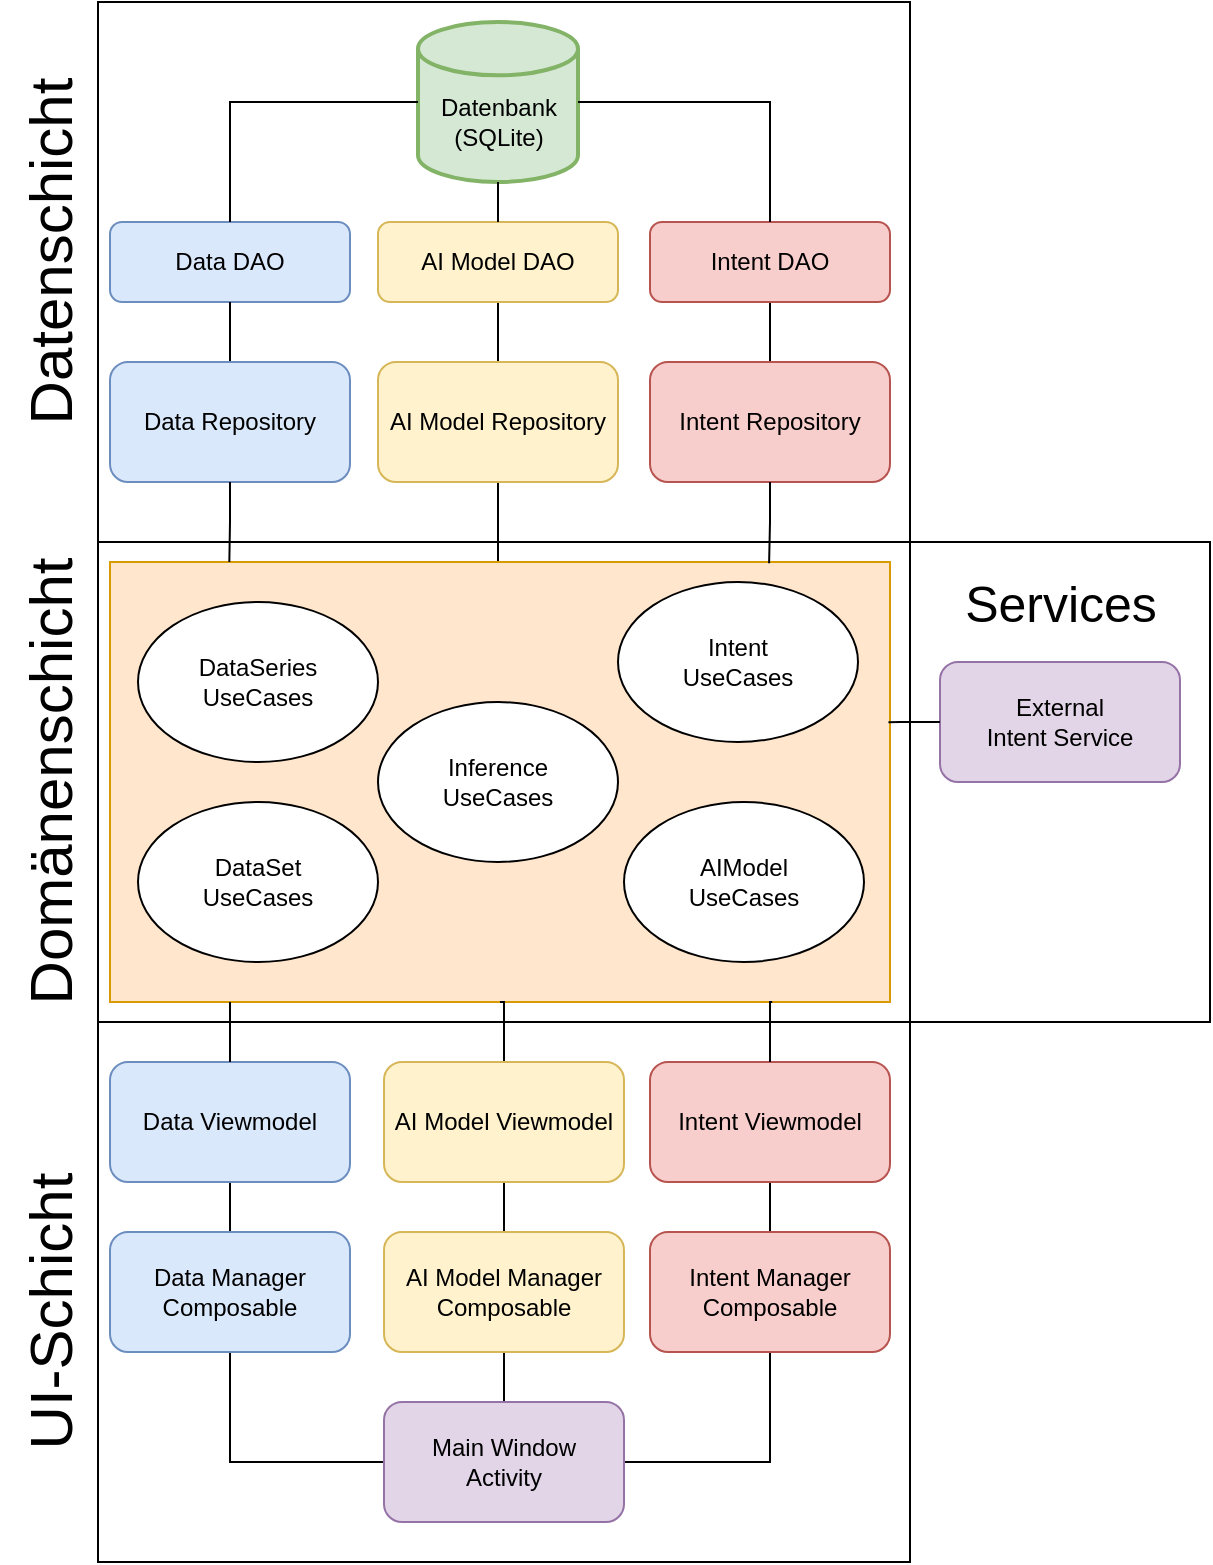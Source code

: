 <mxfile version="26.0.6">
  <diagram name="Seite-1" id="zSyLUAe6KpHAuvgjGnL1">
    <mxGraphModel dx="1670" dy="963" grid="1" gridSize="10" guides="1" tooltips="1" connect="1" arrows="1" fold="1" page="1" pageScale="1" pageWidth="827" pageHeight="1169" math="0" shadow="0">
      <root>
        <mxCell id="0" />
        <mxCell id="1" parent="0" />
        <mxCell id="cyqcqpIjecA0Tk87dEvY-46" value="" style="rounded=0;whiteSpace=wrap;html=1;" vertex="1" parent="1">
          <mxGeometry x="214" y="320" width="406" height="240" as="geometry" />
        </mxCell>
        <mxCell id="cyqcqpIjecA0Tk87dEvY-1" value="" style="rounded=0;whiteSpace=wrap;html=1;" vertex="1" parent="1">
          <mxGeometry x="214" y="50" width="406" height="270" as="geometry" />
        </mxCell>
        <mxCell id="cyqcqpIjecA0Tk87dEvY-2" value="&lt;font style=&quot;font-size: 30px;&quot;&gt;Datenschicht&lt;/font&gt;" style="text;html=1;align=center;verticalAlign=middle;resizable=0;points=[];autosize=1;strokeColor=none;fillColor=none;rotation=-90;" vertex="1" parent="1">
          <mxGeometry x="90" y="150" width="200" height="50" as="geometry" />
        </mxCell>
        <mxCell id="cyqcqpIjecA0Tk87dEvY-4" value="" style="strokeWidth=2;html=1;shape=mxgraph.flowchart.database;whiteSpace=wrap;fillColor=#d5e8d4;strokeColor=#82b366;" vertex="1" parent="1">
          <mxGeometry x="374" y="60" width="80" height="80" as="geometry" />
        </mxCell>
        <mxCell id="cyqcqpIjecA0Tk87dEvY-5" value="&lt;div&gt;Datenbank&lt;/div&gt;&lt;div&gt;(SQLite)&lt;br&gt;&lt;/div&gt;" style="text;html=1;align=center;verticalAlign=middle;resizable=0;points=[];autosize=1;strokeColor=none;fillColor=none;" vertex="1" parent="1">
          <mxGeometry x="374" y="90" width="80" height="40" as="geometry" />
        </mxCell>
        <mxCell id="cyqcqpIjecA0Tk87dEvY-9" value="Data DAO" style="rounded=1;whiteSpace=wrap;html=1;fillColor=#dae8fc;strokeColor=#6c8ebf;" vertex="1" parent="1">
          <mxGeometry x="220" y="160" width="120" height="40" as="geometry" />
        </mxCell>
        <mxCell id="cyqcqpIjecA0Tk87dEvY-22" style="edgeStyle=orthogonalEdgeStyle;rounded=0;orthogonalLoop=1;jettySize=auto;html=1;endArrow=none;endFill=0;" edge="1" parent="1" source="cyqcqpIjecA0Tk87dEvY-11" target="cyqcqpIjecA0Tk87dEvY-9">
          <mxGeometry relative="1" as="geometry" />
        </mxCell>
        <mxCell id="cyqcqpIjecA0Tk87dEvY-11" value="Data Repository" style="rounded=1;whiteSpace=wrap;html=1;fillColor=#dae8fc;strokeColor=#6c8ebf;" vertex="1" parent="1">
          <mxGeometry x="220" y="230" width="120" height="60" as="geometry" />
        </mxCell>
        <mxCell id="cyqcqpIjecA0Tk87dEvY-23" style="edgeStyle=orthogonalEdgeStyle;rounded=0;orthogonalLoop=1;jettySize=auto;html=1;endArrow=none;endFill=0;" edge="1" parent="1" source="cyqcqpIjecA0Tk87dEvY-14" target="cyqcqpIjecA0Tk87dEvY-16">
          <mxGeometry relative="1" as="geometry" />
        </mxCell>
        <mxCell id="cyqcqpIjecA0Tk87dEvY-52" style="edgeStyle=orthogonalEdgeStyle;rounded=0;orthogonalLoop=1;jettySize=auto;html=1;entryX=0.5;entryY=0;entryDx=0;entryDy=0;endArrow=none;endFill=0;" edge="1" parent="1" source="cyqcqpIjecA0Tk87dEvY-14" target="cyqcqpIjecA0Tk87dEvY-26">
          <mxGeometry relative="1" as="geometry">
            <Array as="points">
              <mxPoint x="414" y="330" />
            </Array>
          </mxGeometry>
        </mxCell>
        <mxCell id="cyqcqpIjecA0Tk87dEvY-14" value="AI Model Repository" style="rounded=1;whiteSpace=wrap;html=1;fillColor=#fff2cc;strokeColor=#d6b656;" vertex="1" parent="1">
          <mxGeometry x="354" y="230" width="120" height="60" as="geometry" />
        </mxCell>
        <mxCell id="cyqcqpIjecA0Tk87dEvY-24" style="edgeStyle=orthogonalEdgeStyle;rounded=0;orthogonalLoop=1;jettySize=auto;html=1;endArrow=none;endFill=0;" edge="1" parent="1" source="cyqcqpIjecA0Tk87dEvY-15" target="cyqcqpIjecA0Tk87dEvY-17">
          <mxGeometry relative="1" as="geometry" />
        </mxCell>
        <mxCell id="cyqcqpIjecA0Tk87dEvY-15" value="Intent Repository" style="rounded=1;whiteSpace=wrap;html=1;fillColor=#f8cecc;strokeColor=#b85450;" vertex="1" parent="1">
          <mxGeometry x="490" y="230" width="120" height="60" as="geometry" />
        </mxCell>
        <mxCell id="cyqcqpIjecA0Tk87dEvY-16" value="AI Model DAO" style="rounded=1;whiteSpace=wrap;html=1;fillColor=#fff2cc;strokeColor=#d6b656;" vertex="1" parent="1">
          <mxGeometry x="354" y="160" width="120" height="40" as="geometry" />
        </mxCell>
        <mxCell id="cyqcqpIjecA0Tk87dEvY-17" value="Intent DAO" style="rounded=1;whiteSpace=wrap;html=1;fillColor=#f8cecc;strokeColor=#b85450;" vertex="1" parent="1">
          <mxGeometry x="490" y="160" width="120" height="40" as="geometry" />
        </mxCell>
        <mxCell id="cyqcqpIjecA0Tk87dEvY-18" style="edgeStyle=orthogonalEdgeStyle;rounded=0;orthogonalLoop=1;jettySize=auto;html=1;entryX=0.5;entryY=1;entryDx=0;entryDy=0;entryPerimeter=0;endArrow=none;endFill=0;" edge="1" parent="1" source="cyqcqpIjecA0Tk87dEvY-16" target="cyqcqpIjecA0Tk87dEvY-4">
          <mxGeometry relative="1" as="geometry" />
        </mxCell>
        <mxCell id="cyqcqpIjecA0Tk87dEvY-19" style="edgeStyle=orthogonalEdgeStyle;rounded=0;orthogonalLoop=1;jettySize=auto;html=1;entryX=0;entryY=0.5;entryDx=0;entryDy=0;entryPerimeter=0;endArrow=none;endFill=0;" edge="1" parent="1" source="cyqcqpIjecA0Tk87dEvY-9" target="cyqcqpIjecA0Tk87dEvY-4">
          <mxGeometry relative="1" as="geometry">
            <mxPoint x="340" y="105" as="targetPoint" />
            <Array as="points">
              <mxPoint x="280" y="100" />
            </Array>
          </mxGeometry>
        </mxCell>
        <mxCell id="cyqcqpIjecA0Tk87dEvY-20" style="edgeStyle=orthogonalEdgeStyle;rounded=0;orthogonalLoop=1;jettySize=auto;html=1;entryX=1;entryY=0.5;entryDx=0;entryDy=0;entryPerimeter=0;endArrow=none;endFill=0;" edge="1" parent="1" source="cyqcqpIjecA0Tk87dEvY-17" target="cyqcqpIjecA0Tk87dEvY-4">
          <mxGeometry relative="1" as="geometry">
            <Array as="points">
              <mxPoint x="550" y="100" />
            </Array>
          </mxGeometry>
        </mxCell>
        <mxCell id="cyqcqpIjecA0Tk87dEvY-26" value="" style="rounded=0;whiteSpace=wrap;html=1;fillColor=#ffe6cc;strokeColor=#d79b00;" vertex="1" parent="1">
          <mxGeometry x="220" y="330" width="390" height="220" as="geometry" />
        </mxCell>
        <mxCell id="cyqcqpIjecA0Tk87dEvY-27" value="&lt;font style=&quot;font-size: 30px;&quot;&gt;Domänenschicht&lt;/font&gt;" style="text;html=1;align=center;verticalAlign=middle;resizable=0;points=[];autosize=1;strokeColor=none;fillColor=none;rotation=-90;" vertex="1" parent="1">
          <mxGeometry x="65" y="415" width="250" height="50" as="geometry" />
        </mxCell>
        <mxCell id="cyqcqpIjecA0Tk87dEvY-35" value="" style="rounded=0;whiteSpace=wrap;html=1;" vertex="1" parent="1">
          <mxGeometry x="214" y="560" width="406" height="270" as="geometry" />
        </mxCell>
        <mxCell id="cyqcqpIjecA0Tk87dEvY-36" value="&lt;font style=&quot;font-size: 30px;&quot;&gt;UI-Schicht&lt;/font&gt;" style="text;html=1;align=center;verticalAlign=middle;resizable=0;points=[];autosize=1;strokeColor=none;fillColor=none;rotation=-90;" vertex="1" parent="1">
          <mxGeometry x="110" y="680" width="160" height="50" as="geometry" />
        </mxCell>
        <mxCell id="cyqcqpIjecA0Tk87dEvY-37" value="&lt;div&gt;DataSeries&lt;/div&gt;&lt;div&gt;UseCases&lt;/div&gt;" style="ellipse;whiteSpace=wrap;html=1;" vertex="1" parent="1">
          <mxGeometry x="234" y="350" width="120" height="80" as="geometry" />
        </mxCell>
        <mxCell id="cyqcqpIjecA0Tk87dEvY-38" value="&lt;div&gt;DataSet&lt;/div&gt;&lt;div&gt;UseCases&lt;/div&gt;" style="ellipse;whiteSpace=wrap;html=1;" vertex="1" parent="1">
          <mxGeometry x="234" y="450" width="120" height="80" as="geometry" />
        </mxCell>
        <mxCell id="cyqcqpIjecA0Tk87dEvY-39" value="&lt;div&gt;Inference&lt;/div&gt;&lt;div&gt;UseCases&lt;/div&gt;" style="ellipse;whiteSpace=wrap;html=1;" vertex="1" parent="1">
          <mxGeometry x="354" y="400" width="120" height="80" as="geometry" />
        </mxCell>
        <mxCell id="cyqcqpIjecA0Tk87dEvY-40" value="&lt;div&gt;Intent&lt;/div&gt;&lt;div&gt;UseCases&lt;/div&gt;" style="ellipse;whiteSpace=wrap;html=1;" vertex="1" parent="1">
          <mxGeometry x="474" y="340" width="120" height="80" as="geometry" />
        </mxCell>
        <mxCell id="cyqcqpIjecA0Tk87dEvY-41" value="&lt;div&gt;AIModel&lt;/div&gt;&lt;div&gt;UseCases&lt;/div&gt;" style="ellipse;whiteSpace=wrap;html=1;" vertex="1" parent="1">
          <mxGeometry x="477" y="450" width="120" height="80" as="geometry" />
        </mxCell>
        <mxCell id="cyqcqpIjecA0Tk87dEvY-58" style="edgeStyle=orthogonalEdgeStyle;rounded=0;orthogonalLoop=1;jettySize=auto;html=1;endArrow=none;endFill=0;" edge="1" parent="1" source="cyqcqpIjecA0Tk87dEvY-43" target="cyqcqpIjecA0Tk87dEvY-54">
          <mxGeometry relative="1" as="geometry" />
        </mxCell>
        <mxCell id="cyqcqpIjecA0Tk87dEvY-43" value="Data Viewmodel" style="rounded=1;whiteSpace=wrap;html=1;fillColor=#dae8fc;strokeColor=#6c8ebf;" vertex="1" parent="1">
          <mxGeometry x="220" y="580" width="120" height="60" as="geometry" />
        </mxCell>
        <mxCell id="cyqcqpIjecA0Tk87dEvY-49" style="edgeStyle=orthogonalEdgeStyle;rounded=0;orthogonalLoop=1;jettySize=auto;html=1;entryX=0.5;entryY=1;entryDx=0;entryDy=0;endArrow=none;endFill=0;" edge="1" parent="1" source="cyqcqpIjecA0Tk87dEvY-44" target="cyqcqpIjecA0Tk87dEvY-26">
          <mxGeometry relative="1" as="geometry">
            <Array as="points">
              <mxPoint x="417" y="550" />
            </Array>
          </mxGeometry>
        </mxCell>
        <mxCell id="cyqcqpIjecA0Tk87dEvY-59" style="edgeStyle=orthogonalEdgeStyle;rounded=0;orthogonalLoop=1;jettySize=auto;html=1;endArrow=none;endFill=0;" edge="1" parent="1" source="cyqcqpIjecA0Tk87dEvY-44" target="cyqcqpIjecA0Tk87dEvY-55">
          <mxGeometry relative="1" as="geometry" />
        </mxCell>
        <mxCell id="cyqcqpIjecA0Tk87dEvY-44" value="AI Model Viewmodel" style="rounded=1;whiteSpace=wrap;html=1;fillColor=#fff2cc;strokeColor=#d6b656;" vertex="1" parent="1">
          <mxGeometry x="357" y="580" width="120" height="60" as="geometry" />
        </mxCell>
        <mxCell id="cyqcqpIjecA0Tk87dEvY-60" style="edgeStyle=orthogonalEdgeStyle;rounded=0;orthogonalLoop=1;jettySize=auto;html=1;endArrow=none;endFill=0;" edge="1" parent="1" source="cyqcqpIjecA0Tk87dEvY-45" target="cyqcqpIjecA0Tk87dEvY-56">
          <mxGeometry relative="1" as="geometry" />
        </mxCell>
        <mxCell id="cyqcqpIjecA0Tk87dEvY-45" value="Intent Viewmodel" style="rounded=1;whiteSpace=wrap;html=1;fillColor=#f8cecc;strokeColor=#b85450;" vertex="1" parent="1">
          <mxGeometry x="490" y="580" width="120" height="60" as="geometry" />
        </mxCell>
        <mxCell id="cyqcqpIjecA0Tk87dEvY-48" style="edgeStyle=orthogonalEdgeStyle;rounded=0;orthogonalLoop=1;jettySize=auto;html=1;endArrow=none;endFill=0;" edge="1" parent="1" source="cyqcqpIjecA0Tk87dEvY-43">
          <mxGeometry relative="1" as="geometry">
            <mxPoint x="280" y="550" as="targetPoint" />
          </mxGeometry>
        </mxCell>
        <mxCell id="cyqcqpIjecA0Tk87dEvY-50" style="edgeStyle=orthogonalEdgeStyle;rounded=0;orthogonalLoop=1;jettySize=auto;html=1;entryX=0.849;entryY=1;entryDx=0;entryDy=0;entryPerimeter=0;endArrow=none;endFill=0;" edge="1" parent="1" source="cyqcqpIjecA0Tk87dEvY-45" target="cyqcqpIjecA0Tk87dEvY-26">
          <mxGeometry relative="1" as="geometry">
            <Array as="points">
              <mxPoint x="550" y="550" />
            </Array>
          </mxGeometry>
        </mxCell>
        <mxCell id="cyqcqpIjecA0Tk87dEvY-51" style="edgeStyle=orthogonalEdgeStyle;rounded=0;orthogonalLoop=1;jettySize=auto;html=1;entryX=0.845;entryY=0.003;entryDx=0;entryDy=0;entryPerimeter=0;endArrow=none;endFill=0;" edge="1" parent="1" source="cyqcqpIjecA0Tk87dEvY-15" target="cyqcqpIjecA0Tk87dEvY-26">
          <mxGeometry relative="1" as="geometry" />
        </mxCell>
        <mxCell id="cyqcqpIjecA0Tk87dEvY-53" style="edgeStyle=orthogonalEdgeStyle;rounded=0;orthogonalLoop=1;jettySize=auto;html=1;entryX=0.153;entryY=0;entryDx=0;entryDy=0;entryPerimeter=0;endArrow=none;endFill=0;" edge="1" parent="1" source="cyqcqpIjecA0Tk87dEvY-11" target="cyqcqpIjecA0Tk87dEvY-26">
          <mxGeometry relative="1" as="geometry" />
        </mxCell>
        <mxCell id="cyqcqpIjecA0Tk87dEvY-63" style="edgeStyle=orthogonalEdgeStyle;rounded=0;orthogonalLoop=1;jettySize=auto;html=1;entryX=0;entryY=0.5;entryDx=0;entryDy=0;endArrow=none;endFill=0;" edge="1" parent="1" source="cyqcqpIjecA0Tk87dEvY-54" target="cyqcqpIjecA0Tk87dEvY-57">
          <mxGeometry relative="1" as="geometry">
            <Array as="points">
              <mxPoint x="280" y="780" />
            </Array>
          </mxGeometry>
        </mxCell>
        <mxCell id="cyqcqpIjecA0Tk87dEvY-54" value="&lt;div&gt;Data Manager &lt;br&gt;&lt;/div&gt;&lt;div&gt;Composable&lt;br&gt;&lt;/div&gt;" style="rounded=1;whiteSpace=wrap;html=1;fillColor=#dae8fc;strokeColor=#6c8ebf;" vertex="1" parent="1">
          <mxGeometry x="220" y="665" width="120" height="60" as="geometry" />
        </mxCell>
        <mxCell id="cyqcqpIjecA0Tk87dEvY-62" style="edgeStyle=orthogonalEdgeStyle;rounded=0;orthogonalLoop=1;jettySize=auto;html=1;entryX=0.5;entryY=0;entryDx=0;entryDy=0;endArrow=none;endFill=0;" edge="1" parent="1" source="cyqcqpIjecA0Tk87dEvY-55" target="cyqcqpIjecA0Tk87dEvY-57">
          <mxGeometry relative="1" as="geometry" />
        </mxCell>
        <mxCell id="cyqcqpIjecA0Tk87dEvY-55" value="&lt;div&gt;AI Model Manager&lt;/div&gt;&lt;div&gt;Composable&lt;br&gt;&lt;/div&gt;" style="rounded=1;whiteSpace=wrap;html=1;fillColor=#fff2cc;strokeColor=#d6b656;" vertex="1" parent="1">
          <mxGeometry x="357" y="665" width="120" height="60" as="geometry" />
        </mxCell>
        <mxCell id="cyqcqpIjecA0Tk87dEvY-61" style="edgeStyle=orthogonalEdgeStyle;rounded=0;orthogonalLoop=1;jettySize=auto;html=1;entryX=1;entryY=0.5;entryDx=0;entryDy=0;endArrow=none;endFill=0;" edge="1" parent="1" source="cyqcqpIjecA0Tk87dEvY-56" target="cyqcqpIjecA0Tk87dEvY-57">
          <mxGeometry relative="1" as="geometry">
            <Array as="points">
              <mxPoint x="550" y="780" />
            </Array>
          </mxGeometry>
        </mxCell>
        <mxCell id="cyqcqpIjecA0Tk87dEvY-56" value="&lt;div&gt;Intent Manager&lt;/div&gt;&lt;div&gt;Composable&lt;br&gt;&lt;/div&gt;" style="rounded=1;whiteSpace=wrap;html=1;fillColor=#f8cecc;strokeColor=#b85450;" vertex="1" parent="1">
          <mxGeometry x="490" y="665" width="120" height="60" as="geometry" />
        </mxCell>
        <mxCell id="cyqcqpIjecA0Tk87dEvY-57" value="&lt;div&gt;Main Window&lt;/div&gt;&lt;div&gt;Activity&lt;br&gt;&lt;/div&gt;" style="rounded=1;whiteSpace=wrap;html=1;fillColor=#e1d5e7;strokeColor=#9673a6;" vertex="1" parent="1">
          <mxGeometry x="357" y="750" width="120" height="60" as="geometry" />
        </mxCell>
        <mxCell id="cyqcqpIjecA0Tk87dEvY-64" value="" style="rounded=0;whiteSpace=wrap;html=1;" vertex="1" parent="1">
          <mxGeometry x="620" y="320" width="150" height="240" as="geometry" />
        </mxCell>
        <mxCell id="cyqcqpIjecA0Tk87dEvY-65" value="&lt;div&gt;External&lt;/div&gt;&lt;div&gt;Intent Service&lt;/div&gt;" style="rounded=1;whiteSpace=wrap;html=1;fillColor=#e1d5e7;strokeColor=#9673a6;" vertex="1" parent="1">
          <mxGeometry x="635" y="380" width="120" height="60" as="geometry" />
        </mxCell>
        <mxCell id="cyqcqpIjecA0Tk87dEvY-66" value="&lt;font style=&quot;font-size: 25px;&quot;&gt;Services&lt;/font&gt;" style="text;html=1;align=center;verticalAlign=middle;resizable=0;points=[];autosize=1;strokeColor=none;fillColor=none;" vertex="1" parent="1">
          <mxGeometry x="635" y="330" width="120" height="40" as="geometry" />
        </mxCell>
        <mxCell id="cyqcqpIjecA0Tk87dEvY-67" style="edgeStyle=orthogonalEdgeStyle;rounded=0;orthogonalLoop=1;jettySize=auto;html=1;entryX=0.998;entryY=0.364;entryDx=0;entryDy=0;entryPerimeter=0;endArrow=none;endFill=0;" edge="1" parent="1" source="cyqcqpIjecA0Tk87dEvY-65" target="cyqcqpIjecA0Tk87dEvY-26">
          <mxGeometry relative="1" as="geometry" />
        </mxCell>
      </root>
    </mxGraphModel>
  </diagram>
</mxfile>
